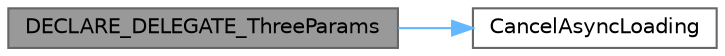 digraph "DECLARE_DELEGATE_ThreeParams"
{
 // INTERACTIVE_SVG=YES
 // LATEX_PDF_SIZE
  bgcolor="transparent";
  edge [fontname=Helvetica,fontsize=10,labelfontname=Helvetica,labelfontsize=10];
  node [fontname=Helvetica,fontsize=10,shape=box,height=0.2,width=0.4];
  rankdir="LR";
  Node1 [id="Node000001",label="DECLARE_DELEGATE_ThreeParams",height=0.2,width=0.4,color="gray40", fillcolor="grey60", style="filled", fontcolor="black",tooltip="Delegate called from AsyncLoadGameFromSlot."];
  Node1 -> Node2 [id="edge1_Node000001_Node000002",color="steelblue1",style="solid",tooltip=" "];
  Node2 [id="Node000002",label="CancelAsyncLoading",height=0.2,width=0.4,color="grey40", fillcolor="white", style="filled",URL="$d0/da9/UObjectGlobals_8h.html#a49ee6dc10d1cf83a134c37f85f42d635",tooltip="Cancels all async package loading requests."];
}
